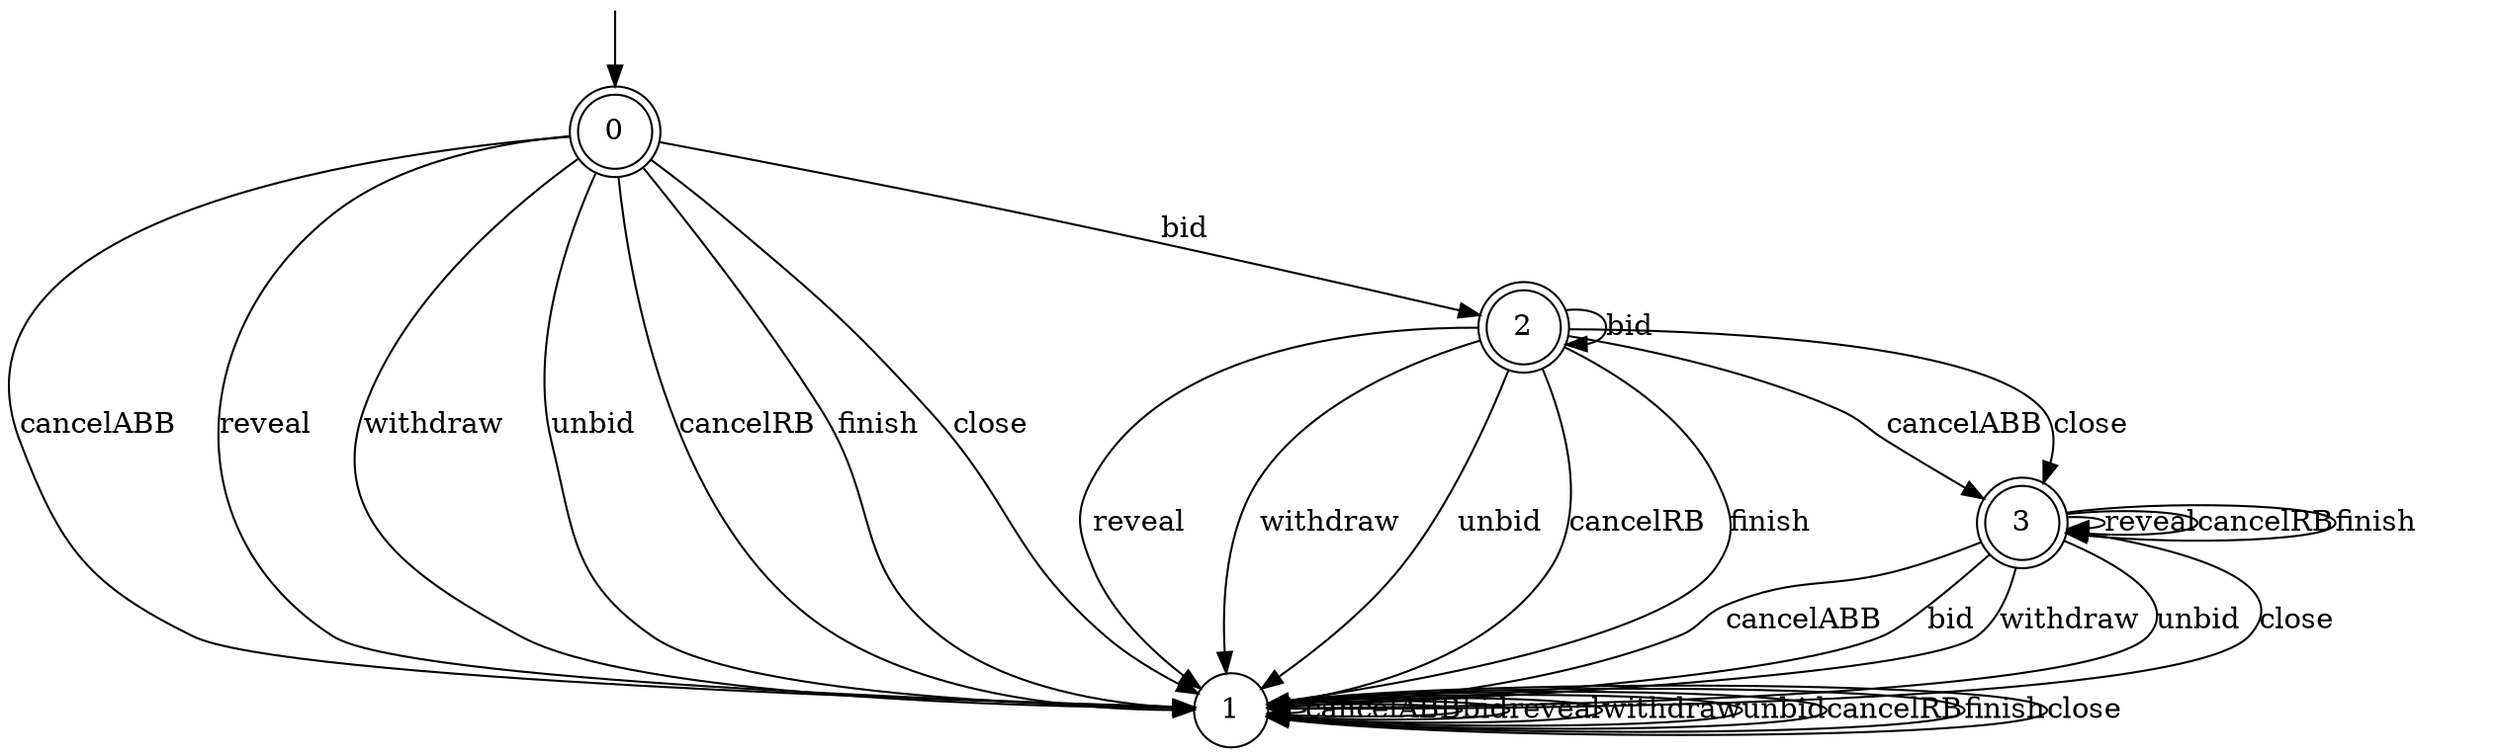 digraph g {

	s0 [shape="doublecircle" label="0"];
	s1 [shape="circle" label="1"];
	s2 [shape="doublecircle" label="2"];
	s3 [shape="doublecircle" label="3"];
	s0 -> s1 [label="cancelABB"];
	s0 -> s2 [label="bid"];
	s0 -> s1 [label="reveal"];
	s0 -> s1 [label="withdraw"];
	s0 -> s1 [label="unbid"];
	s0 -> s1 [label="cancelRB"];
	s0 -> s1 [label="finish"];
	s0 -> s1 [label="close"];
	s1 -> s1 [label="cancelABB"];
	s1 -> s1 [label="bid"];
	s1 -> s1 [label="reveal"];
	s1 -> s1 [label="withdraw"];
	s1 -> s1 [label="unbid"];
	s1 -> s1 [label="cancelRB"];
	s1 -> s1 [label="finish"];
	s1 -> s1 [label="close"];
	s2 -> s3 [label="cancelABB"];
	s2 -> s2 [label="bid"];
	s2 -> s1 [label="reveal"];
	s2 -> s1 [label="withdraw"];
	s2 -> s1 [label="unbid"];
	s2 -> s1 [label="cancelRB"];
	s2 -> s1 [label="finish"];
	s2 -> s3 [label="close"];
	s3 -> s1 [label="cancelABB"];
	s3 -> s1 [label="bid"];
	s3 -> s3 [label="reveal"];
	s3 -> s1 [label="withdraw"];
	s3 -> s1 [label="unbid"];
	s3 -> s3 [label="cancelRB"];
	s3 -> s3 [label="finish"];
	s3 -> s1 [label="close"];

__start0 [label="" shape="none" width="0" height="0"];
__start0 -> s0;

}
